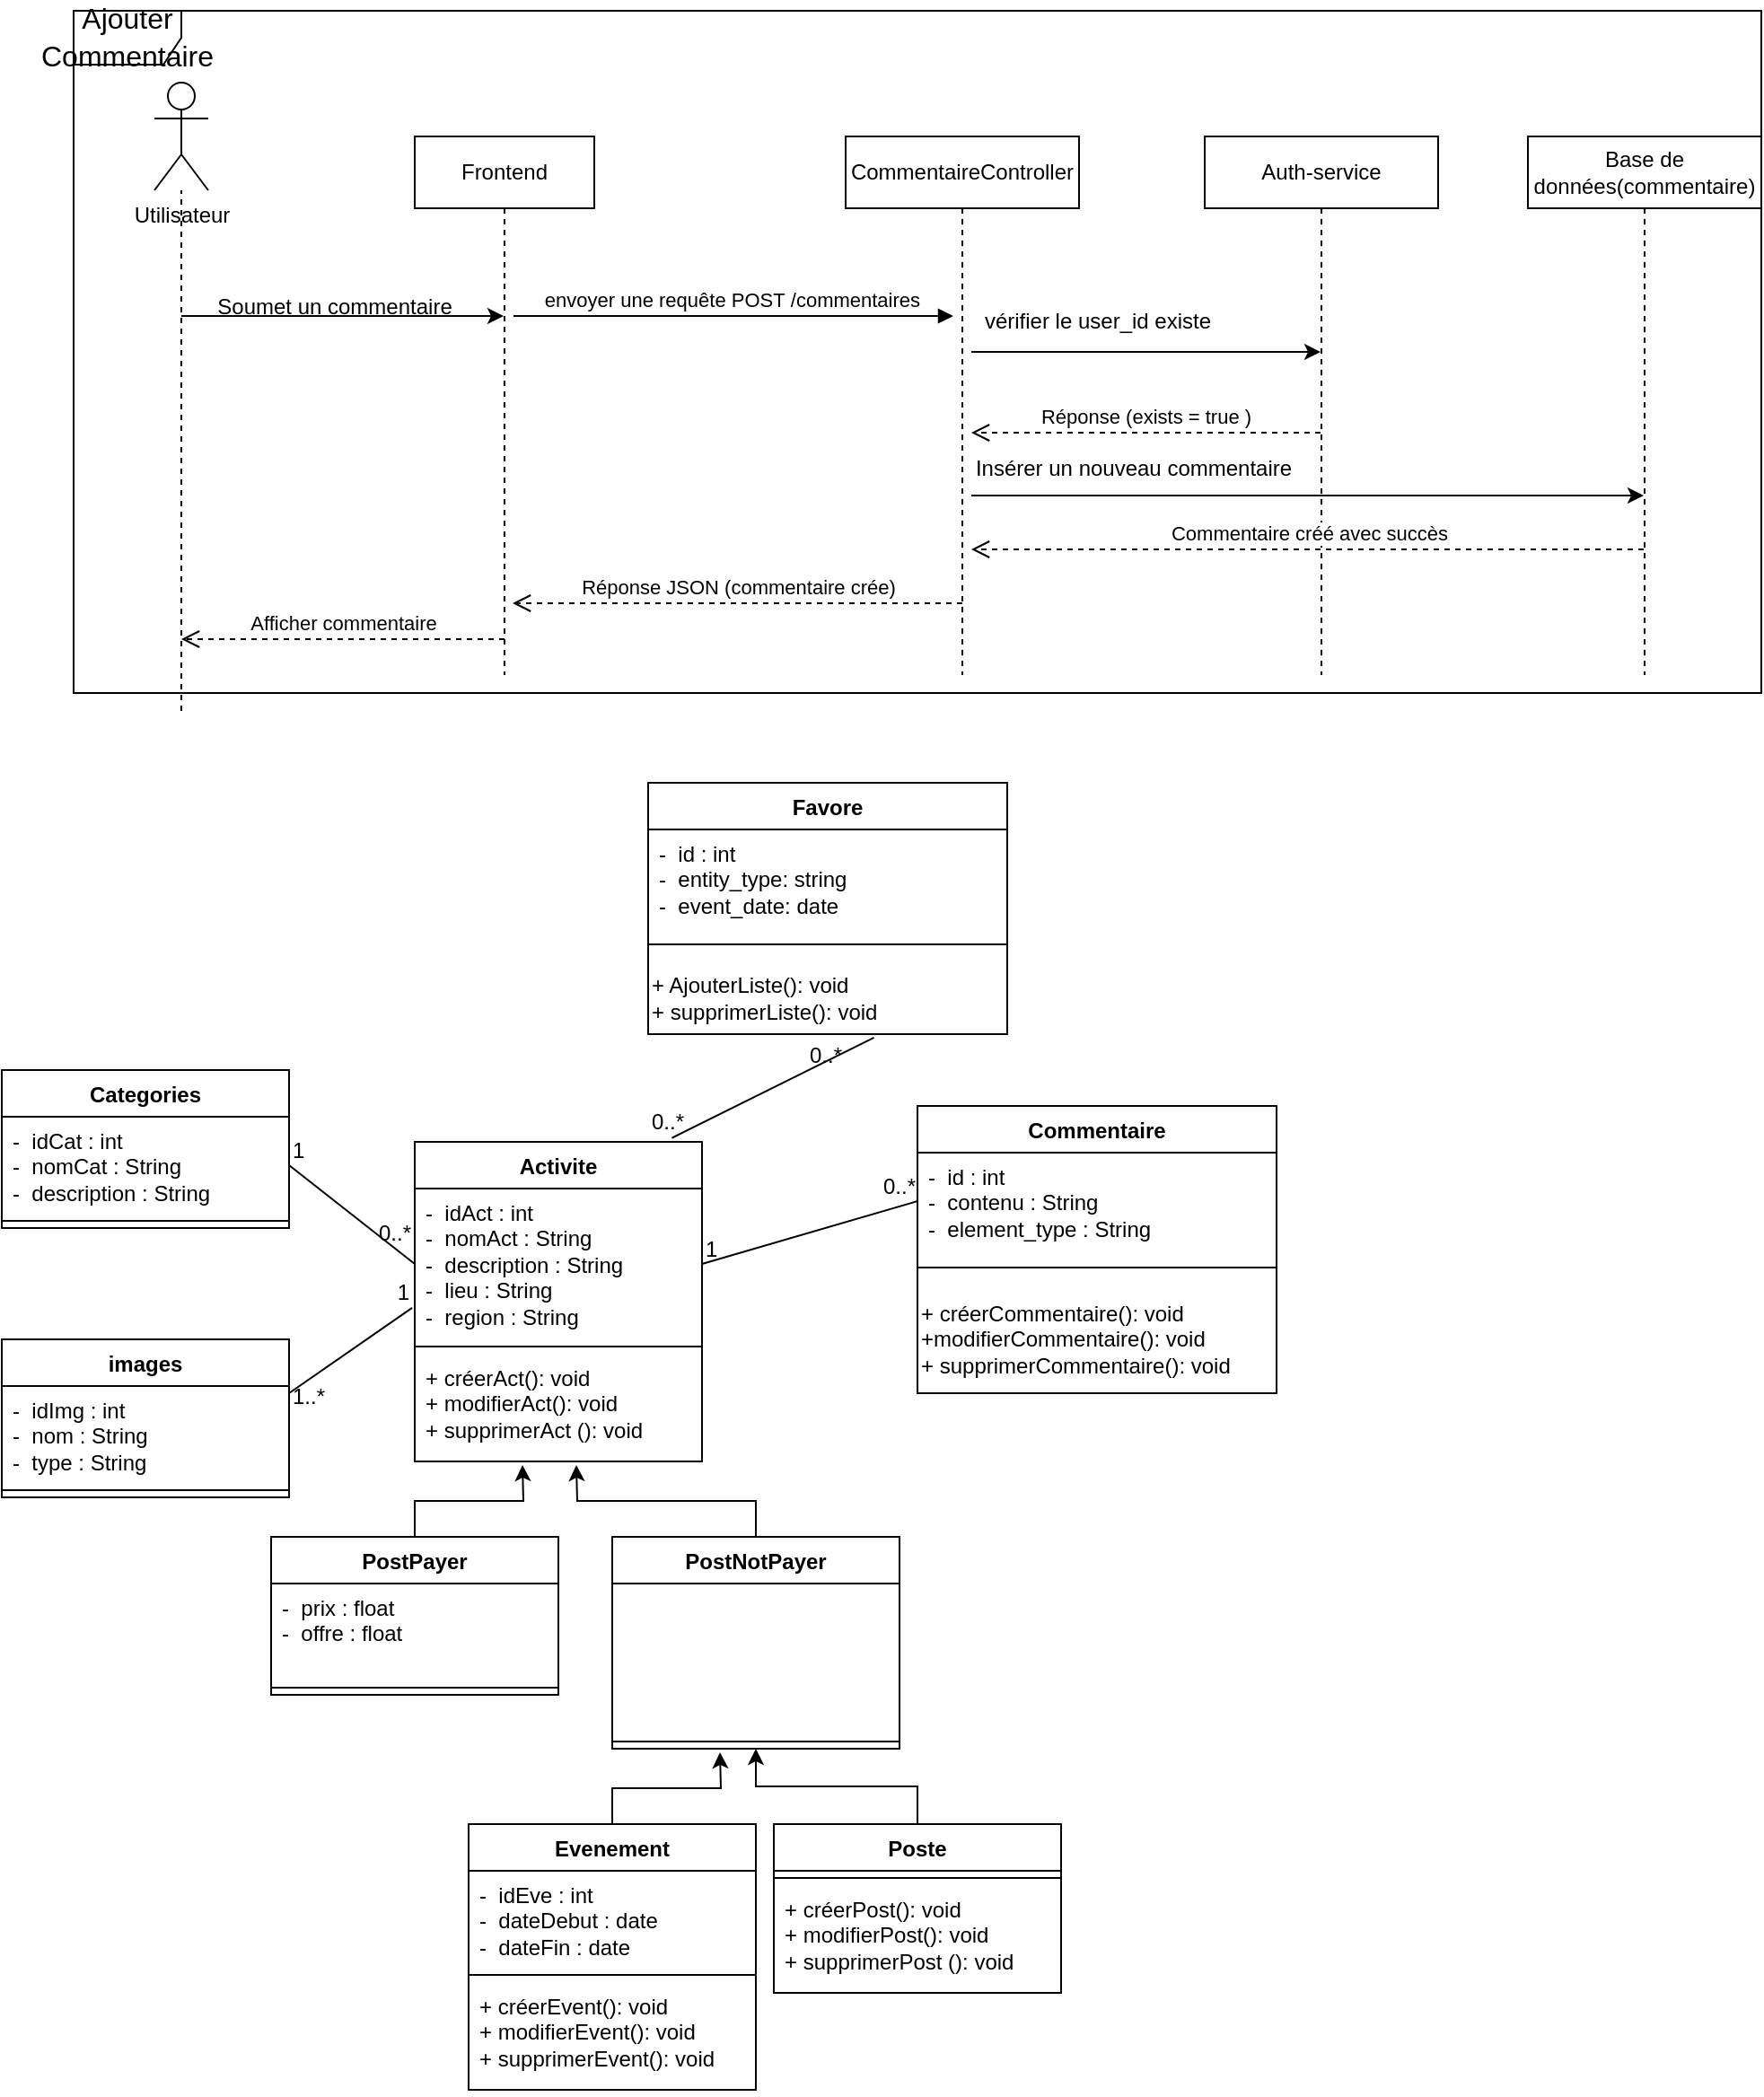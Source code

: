 <mxfile version="26.1.1">
  <diagram name="Page-1" id="2YBvvXClWsGukQMizWep">
    <mxGraphModel dx="1937" dy="1917" grid="1" gridSize="10" guides="1" tooltips="1" connect="1" arrows="1" fold="1" page="1" pageScale="1" pageWidth="850" pageHeight="1100" math="0" shadow="0">
      <root>
        <mxCell id="0" />
        <mxCell id="1" parent="0" />
        <mxCell id="aM9ryv3xv72pqoxQDRHE-1" value="Frontend" style="shape=umlLifeline;perimeter=lifelinePerimeter;whiteSpace=wrap;html=1;container=0;dropTarget=0;collapsible=0;recursiveResize=0;outlineConnect=0;portConstraint=eastwest;newEdgeStyle={&quot;edgeStyle&quot;:&quot;elbowEdgeStyle&quot;,&quot;elbow&quot;:&quot;vertical&quot;,&quot;curved&quot;:0,&quot;rounded&quot;:0};" parent="1" vertex="1">
          <mxGeometry x="250" y="30" width="100" height="300" as="geometry" />
        </mxCell>
        <mxCell id="aM9ryv3xv72pqoxQDRHE-5" value="CommentaireController" style="shape=umlLifeline;perimeter=lifelinePerimeter;whiteSpace=wrap;html=1;container=0;dropTarget=0;collapsible=0;recursiveResize=0;outlineConnect=0;portConstraint=eastwest;newEdgeStyle={&quot;edgeStyle&quot;:&quot;elbowEdgeStyle&quot;,&quot;elbow&quot;:&quot;vertical&quot;,&quot;curved&quot;:0,&quot;rounded&quot;:0};" parent="1" vertex="1">
          <mxGeometry x="490" y="30" width="130" height="300" as="geometry" />
        </mxCell>
        <mxCell id="aM9ryv3xv72pqoxQDRHE-7" value="envoyer une requête POST&amp;nbsp;/commentaires&amp;nbsp;" style="html=1;verticalAlign=bottom;endArrow=block;edgeStyle=elbowEdgeStyle;elbow=vertical;curved=0;rounded=0;" parent="1" edge="1">
          <mxGeometry relative="1" as="geometry">
            <mxPoint x="305" y="130" as="sourcePoint" />
            <Array as="points">
              <mxPoint x="320" y="130" />
            </Array>
            <mxPoint x="550" y="130" as="targetPoint" />
          </mxGeometry>
        </mxCell>
        <mxCell id="XW_UudTT2HXLwTCkeVPa-2" value="Auth-service" style="shape=umlLifeline;perimeter=lifelinePerimeter;whiteSpace=wrap;html=1;container=0;dropTarget=0;collapsible=0;recursiveResize=0;outlineConnect=0;portConstraint=eastwest;newEdgeStyle={&quot;edgeStyle&quot;:&quot;elbowEdgeStyle&quot;,&quot;elbow&quot;:&quot;vertical&quot;,&quot;curved&quot;:0,&quot;rounded&quot;:0};" vertex="1" parent="1">
          <mxGeometry x="690" y="30" width="130" height="300" as="geometry" />
        </mxCell>
        <mxCell id="XW_UudTT2HXLwTCkeVPa-4" value="Base de données(commentaire)" style="shape=umlLifeline;perimeter=lifelinePerimeter;whiteSpace=wrap;html=1;container=0;dropTarget=0;collapsible=0;recursiveResize=0;outlineConnect=0;portConstraint=eastwest;newEdgeStyle={&quot;edgeStyle&quot;:&quot;elbowEdgeStyle&quot;,&quot;elbow&quot;:&quot;vertical&quot;,&quot;curved&quot;:0,&quot;rounded&quot;:0};" vertex="1" parent="1">
          <mxGeometry x="870" y="30" width="130" height="300" as="geometry" />
        </mxCell>
        <mxCell id="XW_UudTT2HXLwTCkeVPa-6" value="" style="endArrow=none;dashed=1;html=1;rounded=0;" edge="1" parent="1" target="XW_UudTT2HXLwTCkeVPa-7">
          <mxGeometry width="50" height="50" relative="1" as="geometry">
            <mxPoint x="120" y="350" as="sourcePoint" />
            <mxPoint x="120" y="80" as="targetPoint" />
          </mxGeometry>
        </mxCell>
        <mxCell id="XW_UudTT2HXLwTCkeVPa-7" value="Utilisateur" style="shape=umlActor;verticalLabelPosition=bottom;verticalAlign=top;html=1;outlineConnect=0;" vertex="1" parent="1">
          <mxGeometry x="105" width="30" height="60" as="geometry" />
        </mxCell>
        <mxCell id="XW_UudTT2HXLwTCkeVPa-8" value="" style="endArrow=classic;html=1;rounded=0;" edge="1" parent="1" target="aM9ryv3xv72pqoxQDRHE-1">
          <mxGeometry width="50" height="50" relative="1" as="geometry">
            <mxPoint x="120" y="130" as="sourcePoint" />
            <mxPoint x="170" y="80" as="targetPoint" />
          </mxGeometry>
        </mxCell>
        <mxCell id="XW_UudTT2HXLwTCkeVPa-9" value="Soumet un commentaire" style="text;html=1;align=center;verticalAlign=middle;resizable=0;points=[];autosize=1;strokeColor=none;fillColor=none;" vertex="1" parent="1">
          <mxGeometry x="130" y="110" width="150" height="30" as="geometry" />
        </mxCell>
        <mxCell id="XW_UudTT2HXLwTCkeVPa-10" value="" style="endArrow=classic;html=1;rounded=0;" edge="1" parent="1" target="XW_UudTT2HXLwTCkeVPa-2">
          <mxGeometry width="50" height="50" relative="1" as="geometry">
            <mxPoint x="560" y="150" as="sourcePoint" />
            <mxPoint x="735" y="150" as="targetPoint" />
          </mxGeometry>
        </mxCell>
        <mxCell id="XW_UudTT2HXLwTCkeVPa-11" value="vérifier le user_id existe" style="text;html=1;align=center;verticalAlign=middle;resizable=0;points=[];autosize=1;strokeColor=none;fillColor=none;" vertex="1" parent="1">
          <mxGeometry x="555" y="118" width="150" height="30" as="geometry" />
        </mxCell>
        <mxCell id="XW_UudTT2HXLwTCkeVPa-12" value="Réponse (exists = true )" style="html=1;verticalAlign=bottom;endArrow=open;dashed=1;endSize=8;edgeStyle=elbowEdgeStyle;elbow=vertical;curved=0;rounded=0;" edge="1" parent="1" source="XW_UudTT2HXLwTCkeVPa-2">
          <mxGeometry relative="1" as="geometry">
            <mxPoint x="560" y="195" as="targetPoint" />
            <Array as="points" />
            <mxPoint x="740" y="170" as="sourcePoint" />
          </mxGeometry>
        </mxCell>
        <mxCell id="XW_UudTT2HXLwTCkeVPa-13" value="" style="endArrow=classic;html=1;rounded=0;" edge="1" parent="1">
          <mxGeometry width="50" height="50" relative="1" as="geometry">
            <mxPoint x="560" y="230" as="sourcePoint" />
            <mxPoint x="934.5" y="230" as="targetPoint" />
          </mxGeometry>
        </mxCell>
        <mxCell id="XW_UudTT2HXLwTCkeVPa-14" value="Insérer un nouveau commentaire" style="text;html=1;align=center;verticalAlign=middle;resizable=0;points=[];autosize=1;strokeColor=none;fillColor=none;" vertex="1" parent="1">
          <mxGeometry x="550" y="200" width="200" height="30" as="geometry" />
        </mxCell>
        <mxCell id="aM9ryv3xv72pqoxQDRHE-10" value="Réponse JSON (commentaire crée)" style="html=1;verticalAlign=bottom;endArrow=open;dashed=1;endSize=8;edgeStyle=elbowEdgeStyle;elbow=vertical;curved=0;rounded=0;" parent="1" edge="1">
          <mxGeometry relative="1" as="geometry">
            <mxPoint x="304.5" y="290" as="targetPoint" />
            <Array as="points" />
            <mxPoint x="555" y="290" as="sourcePoint" />
          </mxGeometry>
        </mxCell>
        <mxCell id="XW_UudTT2HXLwTCkeVPa-15" value="Afficher commentaire" style="html=1;verticalAlign=bottom;endArrow=open;dashed=1;endSize=8;edgeStyle=elbowEdgeStyle;elbow=vertical;curved=0;rounded=0;" edge="1" parent="1">
          <mxGeometry relative="1" as="geometry">
            <mxPoint x="120" y="310" as="targetPoint" />
            <Array as="points" />
            <mxPoint x="300" y="310" as="sourcePoint" />
          </mxGeometry>
        </mxCell>
        <mxCell id="XW_UudTT2HXLwTCkeVPa-16" value="Commentaire créé avec succès" style="html=1;verticalAlign=bottom;endArrow=open;dashed=1;endSize=8;edgeStyle=elbowEdgeStyle;elbow=vertical;curved=0;rounded=0;" edge="1" parent="1" source="XW_UudTT2HXLwTCkeVPa-4">
          <mxGeometry x="-0.001" relative="1" as="geometry">
            <mxPoint x="560" y="260" as="targetPoint" />
            <Array as="points" />
            <mxPoint x="810.5" y="260" as="sourcePoint" />
            <mxPoint as="offset" />
          </mxGeometry>
        </mxCell>
        <mxCell id="XW_UudTT2HXLwTCkeVPa-17" value="&lt;span style=&quot;accent-color: auto; place-content: normal; place-items: normal; place-self: auto; alignment-baseline: auto; anchor-name: none; anchor-scope: none; animation: 0s ease 0s 1 normal none running none; animation-composition: replace; app-region: none; appearance: none; aspect-ratio: auto; backdrop-filter: none; backface-visibility: visible; background: none 0% 0% / auto repeat scroll padding-box border-box rgba(0, 0, 0, 0); background-blend-mode: normal; baseline-shift: 0px; baseline-source: auto; border-image: none 100% / 1 / 0 stretch; border-color: rgb(0, 0, 0); border-collapse: separate; border-end-end-radius: 0px; border-end-start-radius: 0px; border-width: 0px; border-style: none; border-spacing: 0px; border-start-end-radius: 0px; border-start-start-radius: 0px; border-radius: 0px; inset: auto; box-decoration-break: slice; box-shadow: none; box-sizing: content-box; break-after: auto; break-before: auto; break-inside: auto; buffered-rendering: auto; caption-side: top; caret-color: rgb(0, 0, 0); clear: none; clip: auto; clip-path: none; clip-rule: nonzero; color-interpolation: srgb; color-interpolation-filters: linearrgb; color-rendering: auto; color-scheme: normal; columns: auto; column-fill: balance; gap: normal; column-rule: 0px rgb(0, 0, 0); column-span: none; contain: none; contain-intrinsic-block-size: none; contain-intrinsic-size: none; contain-intrinsic-inline-size: none; container: none; content: normal; content-visibility: visible; counter-increment: none; counter-reset: none; counter-set: none; cursor: text; cx: 0px; cy: 0px; d: none; direction: ltr; display: inline; dominant-baseline: auto; empty-cells: show; field-sizing: fixed; fill: rgb(0, 0, 0); fill-opacity: 1; fill-rule: nonzero; filter: none; flex: 0 1 auto; flex-flow: row; float: none; flood-color: rgb(0, 0, 0); flood-opacity: 1; font-family: WordVisi_MSFontService, Aptos, Aptos_EmbeddedFont, Aptos_MSFontService, sans-serif; font-feature-settings: normal; font-kerning: none; font-optical-sizing: auto; font-palette: normal; font-size: 16px; font-size-adjust: none; font-stretch: 100%; font-synthesis: weight style small-caps; font-variant-ligatures: none; font-variant-numeric: normal; font-variant-east-asian: normal; font-variant-alternates: normal; font-variant-position: normal; font-variant-emoji: normal; font-variation-settings: normal; forced-color-adjust: auto; grid-area: auto; grid: none; height: auto; hyphenate-character: auto; hyphenate-limit-chars: auto; hyphens: manual; image-orientation: from-image; image-rendering: auto; initial-letter: normal; inline-size: auto; inset-block: auto; inset-inline: auto; interpolate-size: numeric-only; isolation: auto; lighting-color: rgb(255, 255, 255); line-break: auto; line-height: 20.925px; list-style: outside none disc; margin: 0px; marker: none; mask: none; mask-type: luminance; math-depth: 0; math-shift: normal; math-style: normal; max-height: none; max-width: none; min-height: 0px; min-width: 0px; mix-blend-mode: normal; object-fit: fill; object-position: 50% 50%; object-view-box: none; offset: normal; opacity: 1; order: 0; outline: rgb(0, 0, 0) none 0px; outline-offset: 0px; overflow: visible; overflow-anchor: auto; overflow-clip-margin: 0px; overflow-wrap: break-word; overlay: none; overscroll-behavior-block: auto; overscroll-behavior-inline: auto; overscroll-behavior: auto; padding: 0px; page: auto; paint-order: normal; perspective: none; perspective-origin: 0px 0px; pointer-events: auto; position: static; position-anchor: auto; position-area: none; position-try: none; position-visibility: always; quotes: auto; r: 0px; resize: none; rotate: none; ruby-align: space-around; ruby-position: over; rx: auto; ry: auto; scale: none; scroll-behavior: auto; scroll-initial-target: none; scroll-margin-block: 0px; scroll-margin: 0px; scroll-margin-inline: 0px; scroll-padding-block: auto; scroll-padding: auto; scroll-padding-inline: auto; scroll-snap-align: none; scroll-snap-stop: normal; scroll-snap-type: none; scroll-timeline: none; scrollbar-color: auto; scrollbar-gutter: auto; scrollbar-width: auto; shape-image-threshold: 0; shape-margin: 0px; shape-outside: none; shape-rendering: auto; speak: normal; stop-color: rgb(0, 0, 0); stop-opacity: 1; stroke: none; stroke-dasharray: none; stroke-dashoffset: 0px; stroke-linecap: butt; stroke-linejoin: miter; stroke-miterlimit: 4; stroke-opacity: 1; stroke-width: 1px; tab-size: 8; table-layout: auto; text-align: left; text-align-last: auto; text-anchor: start; text-box: normal; text-combine-upright: none; text-decoration-style: solid; text-decoration-color: rgb(0, 0, 0); text-decoration-skip-ink: auto; text-emphasis: none rgb(0, 0, 0); text-emphasis-position: over; text-orientation: mixed; text-overflow: clip; text-rendering: auto; text-shadow: none; text-size-adjust: auto; text-spacing-trim: normal; text-underline-offset: auto; text-underline-position: auto; text-wrap-style: initial; timeline-scope: none; touch-action: auto; transform: none; transform-box: view-box; transform-origin: 0px 0px; transform-style: flat; transition: all; translate: none; unicode-bidi: normal; user-select: text; vector-effect: none; vertical-align: baseline; view-timeline: none; view-transition-class: none; view-transition-name: none; visibility: visible; border-block-end: 0px none rgb(0, 0, 0); border-block-start: 0px none rgb(0, 0, 0); border-inline-end: 0px none rgb(0, 0, 0); -webkit-border-image: none; border-inline-start: 0px none rgb(0, 0, 0); -webkit-box-align: stretch; -webkit-box-decoration-break: slice; -webkit-box-direction: normal; -webkit-box-flex: 0; -webkit-box-ordinal-group: 1; -webkit-box-orient: horizontal; -webkit-box-pack: start; -webkit-font-smoothing: auto; -webkit-line-break: auto; -webkit-line-clamp: none; -webkit-locale: &amp;quot;fr-FR&amp;quot;; block-size: auto; margin-block: 0px; margin-inline: 0px; -webkit-mask-box-image-source: none; -webkit-mask-box-image-slice: 0 fill; -webkit-mask-box-image-width: auto; -webkit-mask-box-image-outset: 0; -webkit-mask-box-image-repeat: stretch; max-block-size: none; max-inline-size: none; min-block-size: 0px; min-inline-size: 0px; padding-block: 0px; padding-inline: 0px; -webkit-print-color-adjust: economy; -webkit-rtl-ordering: logical; -webkit-ruby-position: before; -webkit-tap-highlight-color: rgba(0, 0, 0, 0); -webkit-text-combine: none; -webkit-text-fill-color: rgb(0, 0, 0); -webkit-text-orientation: vertical-right; -webkit-text-security: none; -webkit-text-stroke-color: rgb(0, 0, 0); -webkit-user-drag: none; -webkit-user-modify: read-only; -webkit-writing-mode: horizontal-tb; white-space-collapse: preserve; width: auto; will-change: auto; word-break: normal; writing-mode: horizontal-tb; x: 0px; y: 0px; z-index: auto; zoom: 1;&quot; class=&quot;TextRun SCXW6756061 BCX0&quot; lang=&quot;FR-FR&quot; data-contrast=&quot;auto&quot;&gt;&lt;span class=&quot;NormalTextRun SCXW6756061 BCX0&quot;&gt;Ajouter Commentaire&lt;/span&gt;&lt;/span&gt;" style="shape=umlFrame;whiteSpace=wrap;html=1;pointerEvents=0;" vertex="1" parent="1">
          <mxGeometry x="60" y="-40" width="940" height="380" as="geometry" />
        </mxCell>
        <mxCell id="XW_UudTT2HXLwTCkeVPa-20" value="&lt;b&gt;Activite&lt;/b&gt;" style="swimlane;fontStyle=1;align=center;verticalAlign=top;childLayout=stackLayout;horizontal=1;startSize=26;horizontalStack=0;resizeParent=1;resizeParentMax=0;resizeLast=0;collapsible=1;marginBottom=0;whiteSpace=wrap;html=1;" vertex="1" parent="1">
          <mxGeometry x="250" y="590" width="160" height="178" as="geometry" />
        </mxCell>
        <mxCell id="XW_UudTT2HXLwTCkeVPa-21" value="-&amp;nbsp; idAct : int&lt;div&gt;-&amp;nbsp; nomAct : String&lt;/div&gt;&lt;div&gt;-&amp;nbsp; description : String&lt;/div&gt;&lt;div&gt;-&amp;nbsp; lieu : String&lt;/div&gt;&lt;div&gt;-&amp;nbsp; region : String&lt;/div&gt;" style="text;strokeColor=none;fillColor=none;align=left;verticalAlign=top;spacingLeft=4;spacingRight=4;overflow=hidden;rotatable=0;points=[[0,0.5],[1,0.5]];portConstraint=eastwest;whiteSpace=wrap;html=1;" vertex="1" parent="XW_UudTT2HXLwTCkeVPa-20">
          <mxGeometry y="26" width="160" height="84" as="geometry" />
        </mxCell>
        <mxCell id="XW_UudTT2HXLwTCkeVPa-22" value="" style="line;strokeWidth=1;fillColor=none;align=left;verticalAlign=middle;spacingTop=-1;spacingLeft=3;spacingRight=3;rotatable=0;labelPosition=right;points=[];portConstraint=eastwest;strokeColor=inherit;" vertex="1" parent="XW_UudTT2HXLwTCkeVPa-20">
          <mxGeometry y="110" width="160" height="8" as="geometry" />
        </mxCell>
        <mxCell id="XW_UudTT2HXLwTCkeVPa-23" value="+ créerAct(): void&lt;div&gt;+ modifierAct(): void&lt;/div&gt;&lt;div&gt;+ supprimerAct (): void&lt;/div&gt;" style="text;strokeColor=none;fillColor=none;align=left;verticalAlign=top;spacingLeft=4;spacingRight=4;overflow=hidden;rotatable=0;points=[[0,0.5],[1,0.5]];portConstraint=eastwest;whiteSpace=wrap;html=1;" vertex="1" parent="XW_UudTT2HXLwTCkeVPa-20">
          <mxGeometry y="118" width="160" height="60" as="geometry" />
        </mxCell>
        <mxCell id="XW_UudTT2HXLwTCkeVPa-24" value="&lt;b&gt;Categories&lt;/b&gt;" style="swimlane;fontStyle=1;align=center;verticalAlign=top;childLayout=stackLayout;horizontal=1;startSize=26;horizontalStack=0;resizeParent=1;resizeParentMax=0;resizeLast=0;collapsible=1;marginBottom=0;whiteSpace=wrap;html=1;" vertex="1" parent="1">
          <mxGeometry x="20" y="550" width="160" height="88" as="geometry" />
        </mxCell>
        <mxCell id="XW_UudTT2HXLwTCkeVPa-25" value="-&amp;nbsp; idCat : int&lt;div&gt;-&amp;nbsp; nomCat : String&lt;/div&gt;&lt;div&gt;-&amp;nbsp; description : String&lt;/div&gt;&lt;div&gt;&lt;br&gt;&lt;/div&gt;" style="text;strokeColor=none;fillColor=none;align=left;verticalAlign=top;spacingLeft=4;spacingRight=4;overflow=hidden;rotatable=0;points=[[0,0.5],[1,0.5]];portConstraint=eastwest;whiteSpace=wrap;html=1;" vertex="1" parent="XW_UudTT2HXLwTCkeVPa-24">
          <mxGeometry y="26" width="160" height="54" as="geometry" />
        </mxCell>
        <mxCell id="XW_UudTT2HXLwTCkeVPa-26" value="" style="line;strokeWidth=1;fillColor=none;align=left;verticalAlign=middle;spacingTop=-1;spacingLeft=3;spacingRight=3;rotatable=0;labelPosition=right;points=[];portConstraint=eastwest;strokeColor=inherit;" vertex="1" parent="XW_UudTT2HXLwTCkeVPa-24">
          <mxGeometry y="80" width="160" height="8" as="geometry" />
        </mxCell>
        <mxCell id="XW_UudTT2HXLwTCkeVPa-28" value="images" style="swimlane;fontStyle=1;align=center;verticalAlign=top;childLayout=stackLayout;horizontal=1;startSize=26;horizontalStack=0;resizeParent=1;resizeParentMax=0;resizeLast=0;collapsible=1;marginBottom=0;whiteSpace=wrap;html=1;" vertex="1" parent="1">
          <mxGeometry x="20" y="700" width="160" height="88" as="geometry" />
        </mxCell>
        <mxCell id="XW_UudTT2HXLwTCkeVPa-29" value="-&amp;nbsp; idImg : int&lt;div&gt;-&amp;nbsp; nom : String&lt;/div&gt;&lt;div&gt;-&amp;nbsp; type : String&lt;/div&gt;&lt;div&gt;&lt;br&gt;&lt;/div&gt;" style="text;strokeColor=none;fillColor=none;align=left;verticalAlign=top;spacingLeft=4;spacingRight=4;overflow=hidden;rotatable=0;points=[[0,0.5],[1,0.5]];portConstraint=eastwest;whiteSpace=wrap;html=1;" vertex="1" parent="XW_UudTT2HXLwTCkeVPa-28">
          <mxGeometry y="26" width="160" height="54" as="geometry" />
        </mxCell>
        <mxCell id="XW_UudTT2HXLwTCkeVPa-30" value="" style="line;strokeWidth=1;fillColor=none;align=left;verticalAlign=middle;spacingTop=-1;spacingLeft=3;spacingRight=3;rotatable=0;labelPosition=right;points=[];portConstraint=eastwest;strokeColor=inherit;" vertex="1" parent="XW_UudTT2HXLwTCkeVPa-28">
          <mxGeometry y="80" width="160" height="8" as="geometry" />
        </mxCell>
        <mxCell id="XW_UudTT2HXLwTCkeVPa-39" style="edgeStyle=orthogonalEdgeStyle;rounded=0;orthogonalLoop=1;jettySize=auto;html=1;exitX=0.5;exitY=0;exitDx=0;exitDy=0;" edge="1" parent="1" source="XW_UudTT2HXLwTCkeVPa-31">
          <mxGeometry relative="1" as="geometry">
            <mxPoint x="310" y="770" as="targetPoint" />
          </mxGeometry>
        </mxCell>
        <mxCell id="XW_UudTT2HXLwTCkeVPa-31" value="&lt;b&gt;PostPayer&lt;/b&gt;" style="swimlane;fontStyle=1;align=center;verticalAlign=top;childLayout=stackLayout;horizontal=1;startSize=26;horizontalStack=0;resizeParent=1;resizeParentMax=0;resizeLast=0;collapsible=1;marginBottom=0;whiteSpace=wrap;html=1;" vertex="1" parent="1">
          <mxGeometry x="170" y="810" width="160" height="88" as="geometry" />
        </mxCell>
        <mxCell id="XW_UudTT2HXLwTCkeVPa-32" value="-&amp;nbsp; prix : float&lt;div&gt;-&amp;nbsp; offre : float&lt;/div&gt;&lt;div&gt;&lt;br&gt;&lt;/div&gt;" style="text;strokeColor=none;fillColor=none;align=left;verticalAlign=top;spacingLeft=4;spacingRight=4;overflow=hidden;rotatable=0;points=[[0,0.5],[1,0.5]];portConstraint=eastwest;whiteSpace=wrap;html=1;" vertex="1" parent="XW_UudTT2HXLwTCkeVPa-31">
          <mxGeometry y="26" width="160" height="54" as="geometry" />
        </mxCell>
        <mxCell id="XW_UudTT2HXLwTCkeVPa-33" value="" style="line;strokeWidth=1;fillColor=none;align=left;verticalAlign=middle;spacingTop=-1;spacingLeft=3;spacingRight=3;rotatable=0;labelPosition=right;points=[];portConstraint=eastwest;strokeColor=inherit;" vertex="1" parent="XW_UudTT2HXLwTCkeVPa-31">
          <mxGeometry y="80" width="160" height="8" as="geometry" />
        </mxCell>
        <mxCell id="XW_UudTT2HXLwTCkeVPa-40" style="edgeStyle=orthogonalEdgeStyle;rounded=0;orthogonalLoop=1;jettySize=auto;html=1;exitX=0.5;exitY=0;exitDx=0;exitDy=0;" edge="1" parent="1" source="XW_UudTT2HXLwTCkeVPa-35">
          <mxGeometry relative="1" as="geometry">
            <mxPoint x="340" y="770" as="targetPoint" />
          </mxGeometry>
        </mxCell>
        <mxCell id="XW_UudTT2HXLwTCkeVPa-35" value="&lt;b&gt;PostNotPayer&lt;/b&gt;" style="swimlane;fontStyle=1;align=center;verticalAlign=top;childLayout=stackLayout;horizontal=1;startSize=26;horizontalStack=0;resizeParent=1;resizeParentMax=0;resizeLast=0;collapsible=1;marginBottom=0;whiteSpace=wrap;html=1;" vertex="1" parent="1">
          <mxGeometry x="360" y="810" width="160" height="118" as="geometry" />
        </mxCell>
        <mxCell id="XW_UudTT2HXLwTCkeVPa-36" value="&lt;br&gt;&lt;div&gt;&lt;br&gt;&lt;/div&gt;&lt;div&gt;&lt;br&gt;&lt;/div&gt;" style="text;strokeColor=none;fillColor=none;align=left;verticalAlign=top;spacingLeft=4;spacingRight=4;overflow=hidden;rotatable=0;points=[[0,0.5],[1,0.5]];portConstraint=eastwest;whiteSpace=wrap;html=1;" vertex="1" parent="XW_UudTT2HXLwTCkeVPa-35">
          <mxGeometry y="26" width="160" height="84" as="geometry" />
        </mxCell>
        <mxCell id="XW_UudTT2HXLwTCkeVPa-37" value="" style="line;strokeWidth=1;fillColor=none;align=left;verticalAlign=middle;spacingTop=-1;spacingLeft=3;spacingRight=3;rotatable=0;labelPosition=right;points=[];portConstraint=eastwest;strokeColor=inherit;" vertex="1" parent="XW_UudTT2HXLwTCkeVPa-35">
          <mxGeometry y="110" width="160" height="8" as="geometry" />
        </mxCell>
        <mxCell id="XW_UudTT2HXLwTCkeVPa-50" style="edgeStyle=orthogonalEdgeStyle;rounded=0;orthogonalLoop=1;jettySize=auto;html=1;exitX=0.5;exitY=0;exitDx=0;exitDy=0;" edge="1" parent="1" source="XW_UudTT2HXLwTCkeVPa-41">
          <mxGeometry relative="1" as="geometry">
            <mxPoint x="420" y="930" as="targetPoint" />
          </mxGeometry>
        </mxCell>
        <mxCell id="XW_UudTT2HXLwTCkeVPa-41" value="Evenement" style="swimlane;fontStyle=1;align=center;verticalAlign=top;childLayout=stackLayout;horizontal=1;startSize=26;horizontalStack=0;resizeParent=1;resizeParentMax=0;resizeLast=0;collapsible=1;marginBottom=0;whiteSpace=wrap;html=1;" vertex="1" parent="1">
          <mxGeometry x="280" y="970" width="160" height="148" as="geometry" />
        </mxCell>
        <mxCell id="XW_UudTT2HXLwTCkeVPa-42" value="-&amp;nbsp;&amp;nbsp;idEve : int&lt;div&gt;&lt;span style=&quot;background-color: transparent; color: light-dark(rgb(0, 0, 0), rgb(255, 255, 255));&quot;&gt;-&amp;nbsp;&amp;nbsp;&lt;/span&gt;dateDebut : date&lt;div&gt;-&amp;nbsp; dateFin : date&lt;/div&gt;&lt;div&gt;&lt;br&gt;&lt;/div&gt;&lt;/div&gt;" style="text;strokeColor=none;fillColor=none;align=left;verticalAlign=top;spacingLeft=4;spacingRight=4;overflow=hidden;rotatable=0;points=[[0,0.5],[1,0.5]];portConstraint=eastwest;whiteSpace=wrap;html=1;" vertex="1" parent="XW_UudTT2HXLwTCkeVPa-41">
          <mxGeometry y="26" width="160" height="54" as="geometry" />
        </mxCell>
        <mxCell id="XW_UudTT2HXLwTCkeVPa-43" value="" style="line;strokeWidth=1;fillColor=none;align=left;verticalAlign=middle;spacingTop=-1;spacingLeft=3;spacingRight=3;rotatable=0;labelPosition=right;points=[];portConstraint=eastwest;strokeColor=inherit;" vertex="1" parent="XW_UudTT2HXLwTCkeVPa-41">
          <mxGeometry y="80" width="160" height="8" as="geometry" />
        </mxCell>
        <mxCell id="XW_UudTT2HXLwTCkeVPa-44" value="+ créerEvent(): void&lt;div&gt;+ modifierEvent(): void&lt;/div&gt;&lt;div&gt;+ supprimerEvent(): void&lt;/div&gt;" style="text;strokeColor=none;fillColor=none;align=left;verticalAlign=top;spacingLeft=4;spacingRight=4;overflow=hidden;rotatable=0;points=[[0,0.5],[1,0.5]];portConstraint=eastwest;whiteSpace=wrap;html=1;" vertex="1" parent="XW_UudTT2HXLwTCkeVPa-41">
          <mxGeometry y="88" width="160" height="60" as="geometry" />
        </mxCell>
        <mxCell id="XW_UudTT2HXLwTCkeVPa-49" style="edgeStyle=orthogonalEdgeStyle;rounded=0;orthogonalLoop=1;jettySize=auto;html=1;exitX=0.5;exitY=0;exitDx=0;exitDy=0;entryX=0.5;entryY=1;entryDx=0;entryDy=0;" edge="1" parent="1" source="XW_UudTT2HXLwTCkeVPa-45" target="XW_UudTT2HXLwTCkeVPa-35">
          <mxGeometry relative="1" as="geometry" />
        </mxCell>
        <mxCell id="XW_UudTT2HXLwTCkeVPa-45" value="&lt;b&gt;Poste&lt;/b&gt;" style="swimlane;fontStyle=1;align=center;verticalAlign=top;childLayout=stackLayout;horizontal=1;startSize=26;horizontalStack=0;resizeParent=1;resizeParentMax=0;resizeLast=0;collapsible=1;marginBottom=0;whiteSpace=wrap;html=1;" vertex="1" parent="1">
          <mxGeometry x="450" y="970" width="160" height="94" as="geometry" />
        </mxCell>
        <mxCell id="XW_UudTT2HXLwTCkeVPa-47" value="" style="line;strokeWidth=1;fillColor=none;align=left;verticalAlign=middle;spacingTop=-1;spacingLeft=3;spacingRight=3;rotatable=0;labelPosition=right;points=[];portConstraint=eastwest;strokeColor=inherit;" vertex="1" parent="XW_UudTT2HXLwTCkeVPa-45">
          <mxGeometry y="26" width="160" height="8" as="geometry" />
        </mxCell>
        <mxCell id="XW_UudTT2HXLwTCkeVPa-48" value="+ créerPost(): void&lt;div&gt;+ modifierPost(): void&lt;/div&gt;&lt;div&gt;+ supprimerPost (): void&lt;/div&gt;" style="text;strokeColor=none;fillColor=none;align=left;verticalAlign=top;spacingLeft=4;spacingRight=4;overflow=hidden;rotatable=0;points=[[0,0.5],[1,0.5]];portConstraint=eastwest;whiteSpace=wrap;html=1;" vertex="1" parent="XW_UudTT2HXLwTCkeVPa-45">
          <mxGeometry y="34" width="160" height="60" as="geometry" />
        </mxCell>
        <mxCell id="XW_UudTT2HXLwTCkeVPa-54" value="" style="endArrow=none;html=1;rounded=0;entryX=-0.009;entryY=0.791;entryDx=0;entryDy=0;entryPerimeter=0;" edge="1" parent="1" target="XW_UudTT2HXLwTCkeVPa-21">
          <mxGeometry relative="1" as="geometry">
            <mxPoint x="180" y="730" as="sourcePoint" />
            <mxPoint x="340" y="730" as="targetPoint" />
          </mxGeometry>
        </mxCell>
        <mxCell id="XW_UudTT2HXLwTCkeVPa-55" value="1..*" style="resizable=0;html=1;whiteSpace=wrap;align=left;verticalAlign=bottom;" connectable="0" vertex="1" parent="XW_UudTT2HXLwTCkeVPa-54">
          <mxGeometry x="-1" relative="1" as="geometry">
            <mxPoint y="10" as="offset" />
          </mxGeometry>
        </mxCell>
        <mxCell id="XW_UudTT2HXLwTCkeVPa-56" value="1" style="resizable=0;html=1;whiteSpace=wrap;align=right;verticalAlign=bottom;" connectable="0" vertex="1" parent="XW_UudTT2HXLwTCkeVPa-54">
          <mxGeometry x="1" relative="1" as="geometry" />
        </mxCell>
        <mxCell id="XW_UudTT2HXLwTCkeVPa-57" value="" style="endArrow=none;html=1;rounded=0;exitX=1;exitY=0.5;exitDx=0;exitDy=0;entryX=0;entryY=0.5;entryDx=0;entryDy=0;" edge="1" parent="1" source="XW_UudTT2HXLwTCkeVPa-25" target="XW_UudTT2HXLwTCkeVPa-21">
          <mxGeometry relative="1" as="geometry">
            <mxPoint x="470" y="690" as="sourcePoint" />
            <mxPoint x="630" y="690" as="targetPoint" />
          </mxGeometry>
        </mxCell>
        <mxCell id="XW_UudTT2HXLwTCkeVPa-58" value="1" style="resizable=0;html=1;whiteSpace=wrap;align=left;verticalAlign=bottom;" connectable="0" vertex="1" parent="XW_UudTT2HXLwTCkeVPa-57">
          <mxGeometry x="-1" relative="1" as="geometry" />
        </mxCell>
        <mxCell id="XW_UudTT2HXLwTCkeVPa-59" value="0..*" style="resizable=0;html=1;whiteSpace=wrap;align=right;verticalAlign=bottom;" connectable="0" vertex="1" parent="XW_UudTT2HXLwTCkeVPa-57">
          <mxGeometry x="1" relative="1" as="geometry">
            <mxPoint y="-8" as="offset" />
          </mxGeometry>
        </mxCell>
        <mxCell id="XW_UudTT2HXLwTCkeVPa-60" value="&lt;b&gt;Commentaire&lt;/b&gt;" style="swimlane;fontStyle=1;align=center;verticalAlign=top;childLayout=stackLayout;horizontal=1;startSize=26;horizontalStack=0;resizeParent=1;resizeParentMax=0;resizeLast=0;collapsible=1;marginBottom=0;whiteSpace=wrap;html=1;" vertex="1" parent="1">
          <mxGeometry x="530" y="570" width="200" height="160" as="geometry" />
        </mxCell>
        <mxCell id="XW_UudTT2HXLwTCkeVPa-61" value="-&amp;nbsp; id : int&lt;div&gt;-&amp;nbsp; contenu : String&lt;/div&gt;&lt;div&gt;-&amp;nbsp; element_type&lt;span style=&quot;background-color: transparent; color: light-dark(rgb(0, 0, 0), rgb(255, 255, 255));&quot;&gt;&amp;nbsp;: String&lt;/span&gt;&lt;br&gt;&lt;/div&gt;&lt;div&gt;&lt;br&gt;&lt;/div&gt;" style="text;strokeColor=none;fillColor=none;align=left;verticalAlign=top;spacingLeft=4;spacingRight=4;overflow=hidden;rotatable=0;points=[[0,0.5],[1,0.5]];portConstraint=eastwest;whiteSpace=wrap;html=1;" vertex="1" parent="XW_UudTT2HXLwTCkeVPa-60">
          <mxGeometry y="26" width="200" height="54" as="geometry" />
        </mxCell>
        <mxCell id="XW_UudTT2HXLwTCkeVPa-62" value="" style="line;strokeWidth=1;fillColor=none;align=left;verticalAlign=middle;spacingTop=-1;spacingLeft=3;spacingRight=3;rotatable=0;labelPosition=right;points=[];portConstraint=eastwest;strokeColor=inherit;" vertex="1" parent="XW_UudTT2HXLwTCkeVPa-60">
          <mxGeometry y="80" width="200" height="20" as="geometry" />
        </mxCell>
        <mxCell id="XW_UudTT2HXLwTCkeVPa-66" value="&lt;span style=&quot;background-color: rgb(255, 255, 255);&quot;&gt;+ créerCommentaire(): void&lt;/span&gt;&lt;br style=&quot;padding: 0px; margin: 0px;&quot;&gt;&lt;span style=&quot;background-color: rgb(255, 255, 255);&quot;&gt;+modifierCommentaire(): void&lt;/span&gt;&lt;br style=&quot;padding: 0px; margin: 0px;&quot;&gt;&lt;span style=&quot;background-color: rgb(255, 255, 255);&quot;&gt;+ supprimerCommentaire(): void&lt;/span&gt;" style="text;html=1;align=left;verticalAlign=middle;resizable=0;points=[];autosize=1;strokeColor=none;fillColor=none;" vertex="1" parent="XW_UudTT2HXLwTCkeVPa-60">
          <mxGeometry y="100" width="200" height="60" as="geometry" />
        </mxCell>
        <mxCell id="XW_UudTT2HXLwTCkeVPa-63" value="" style="endArrow=none;html=1;rounded=0;exitX=1;exitY=0.5;exitDx=0;exitDy=0;entryX=0;entryY=0.5;entryDx=0;entryDy=0;" edge="1" parent="1" source="XW_UudTT2HXLwTCkeVPa-21" target="XW_UudTT2HXLwTCkeVPa-61">
          <mxGeometry relative="1" as="geometry">
            <mxPoint x="470" y="690" as="sourcePoint" />
            <mxPoint x="630" y="690" as="targetPoint" />
          </mxGeometry>
        </mxCell>
        <mxCell id="XW_UudTT2HXLwTCkeVPa-64" value="1" style="resizable=0;html=1;whiteSpace=wrap;align=left;verticalAlign=bottom;" connectable="0" vertex="1" parent="XW_UudTT2HXLwTCkeVPa-63">
          <mxGeometry x="-1" relative="1" as="geometry" />
        </mxCell>
        <mxCell id="XW_UudTT2HXLwTCkeVPa-65" value="0..*" style="resizable=0;html=1;whiteSpace=wrap;align=right;verticalAlign=bottom;" connectable="0" vertex="1" parent="XW_UudTT2HXLwTCkeVPa-63">
          <mxGeometry x="1" relative="1" as="geometry" />
        </mxCell>
        <mxCell id="XW_UudTT2HXLwTCkeVPa-67" value="Favore" style="swimlane;fontStyle=1;align=center;verticalAlign=top;childLayout=stackLayout;horizontal=1;startSize=26;horizontalStack=0;resizeParent=1;resizeParentMax=0;resizeLast=0;collapsible=1;marginBottom=0;whiteSpace=wrap;html=1;" vertex="1" parent="1">
          <mxGeometry x="380" y="390" width="200" height="140" as="geometry" />
        </mxCell>
        <mxCell id="XW_UudTT2HXLwTCkeVPa-68" value="-&amp;nbsp; id : int&lt;div&gt;-&amp;nbsp; entity_type: string&lt;/div&gt;&lt;div&gt;-&amp;nbsp;&amp;nbsp;&lt;span style=&quot;background-color: transparent;&quot;&gt;event_date: date&lt;/span&gt;&lt;br&gt;&lt;/div&gt;&lt;div&gt;&lt;br&gt;&lt;/div&gt;" style="text;strokeColor=none;fillColor=none;align=left;verticalAlign=top;spacingLeft=4;spacingRight=4;overflow=hidden;rotatable=0;points=[[0,0.5],[1,0.5]];portConstraint=eastwest;whiteSpace=wrap;html=1;" vertex="1" parent="XW_UudTT2HXLwTCkeVPa-67">
          <mxGeometry y="26" width="200" height="54" as="geometry" />
        </mxCell>
        <mxCell id="XW_UudTT2HXLwTCkeVPa-69" value="" style="line;strokeWidth=1;fillColor=none;align=left;verticalAlign=middle;spacingTop=-1;spacingLeft=3;spacingRight=3;rotatable=0;labelPosition=right;points=[];portConstraint=eastwest;strokeColor=inherit;" vertex="1" parent="XW_UudTT2HXLwTCkeVPa-67">
          <mxGeometry y="80" width="200" height="20" as="geometry" />
        </mxCell>
        <mxCell id="XW_UudTT2HXLwTCkeVPa-70" value="&lt;span style=&quot;background-color: rgb(255, 255, 255);&quot;&gt;+ AjouterListe(): void&lt;/span&gt;&lt;br style=&quot;padding: 0px; margin: 0px;&quot;&gt;&lt;span style=&quot;background-color: rgb(255, 255, 255);&quot;&gt;+ supprimerListe(): void&lt;/span&gt;" style="text;html=1;align=left;verticalAlign=middle;resizable=0;points=[];autosize=1;strokeColor=none;fillColor=none;" vertex="1" parent="XW_UudTT2HXLwTCkeVPa-67">
          <mxGeometry y="100" width="200" height="40" as="geometry" />
        </mxCell>
        <mxCell id="XW_UudTT2HXLwTCkeVPa-71" value="" style="endArrow=none;html=1;rounded=0;exitX=0.895;exitY=-0.012;exitDx=0;exitDy=0;exitPerimeter=0;entryX=0.629;entryY=1.048;entryDx=0;entryDy=0;entryPerimeter=0;" edge="1" parent="1" source="XW_UudTT2HXLwTCkeVPa-20" target="XW_UudTT2HXLwTCkeVPa-70">
          <mxGeometry relative="1" as="geometry">
            <mxPoint x="470" y="550" as="sourcePoint" />
            <mxPoint x="630" y="550" as="targetPoint" />
          </mxGeometry>
        </mxCell>
        <mxCell id="XW_UudTT2HXLwTCkeVPa-72" value="0..*" style="resizable=0;html=1;whiteSpace=wrap;align=left;verticalAlign=bottom;" connectable="0" vertex="1" parent="XW_UudTT2HXLwTCkeVPa-71">
          <mxGeometry x="-1" relative="1" as="geometry">
            <mxPoint x="-13" as="offset" />
          </mxGeometry>
        </mxCell>
        <mxCell id="XW_UudTT2HXLwTCkeVPa-73" value="0..*" style="resizable=0;html=1;whiteSpace=wrap;align=right;verticalAlign=bottom;" connectable="0" vertex="1" parent="XW_UudTT2HXLwTCkeVPa-71">
          <mxGeometry x="1" relative="1" as="geometry">
            <mxPoint x="-16" y="18" as="offset" />
          </mxGeometry>
        </mxCell>
      </root>
    </mxGraphModel>
  </diagram>
</mxfile>
